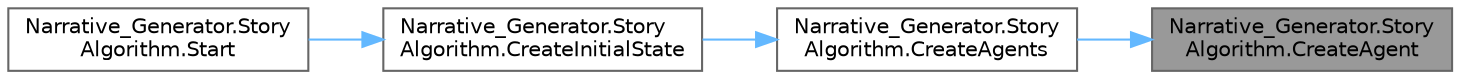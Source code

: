 digraph "Narrative_Generator.StoryAlgorithm.CreateAgent"
{
 // LATEX_PDF_SIZE
  bgcolor="transparent";
  edge [fontname=Helvetica,fontsize=10,labelfontname=Helvetica,labelfontsize=10];
  node [fontname=Helvetica,fontsize=10,shape=box,height=0.2,width=0.4];
  rankdir="RL";
  Node1 [label="Narrative_Generator.Story\lAlgorithm.CreateAgent",height=0.2,width=0.4,color="gray40", fillcolor="grey60", style="filled", fontcolor="black",tooltip="This method creates a separate agent using the information passed to it. Then it places the agent on ..."];
  Node1 -> Node2 [dir="back",color="steelblue1",style="solid"];
  Node2 [label="Narrative_Generator.Story\lAlgorithm.CreateAgents",height=0.2,width=0.4,color="grey40", fillcolor="white", style="filled",URL="$class_narrative___generator_1_1_story_algorithm.html#aea7d09ec565334bea6711f39b69c81d7",tooltip="We get info about agents from user input. From it we find out how many agents there are,..."];
  Node2 -> Node3 [dir="back",color="steelblue1",style="solid"];
  Node3 [label="Narrative_Generator.Story\lAlgorithm.CreateInitialState",height=0.2,width=0.4,color="grey40", fillcolor="white", style="filled",URL="$class_narrative___generator_1_1_story_algorithm.html#ae4b5d3307d83ac01751624e9bfea9406",tooltip="A method that creates an initial state of the world based on user preferences."];
  Node3 -> Node4 [dir="back",color="steelblue1",style="solid"];
  Node4 [label="Narrative_Generator.Story\lAlgorithm.Start",height=0.2,width=0.4,color="grey40", fillcolor="white", style="filled",URL="$class_narrative___generator_1_1_story_algorithm.html#a5adcd998433cb838e814c1eb81ea753d",tooltip="Method is an entry point that controls the operation of the algorithm (the sequence of launching othe..."];
}
